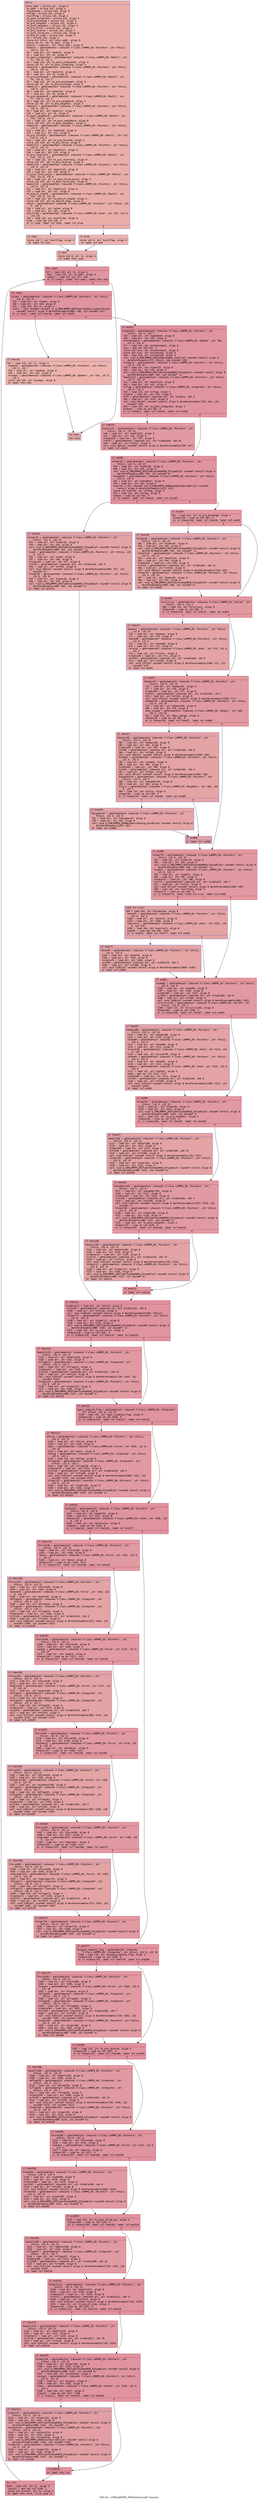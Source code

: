 digraph "CFG for '_ZN9LAMMPS_NS6Verlet3runEi' function" {
	label="CFG for '_ZN9LAMMPS_NS6Verlet3runEi' function";

	Node0x55f561294d00 [shape=record,color="#3d50c3ff", style=filled, fillcolor="#d0473d70" fontname="Courier",label="{entry:\l|  %this.addr = alloca ptr, align 8\l  %n.addr = alloca i32, align 4\l  %ntimestep = alloca i64, align 8\l  %nflag = alloca i32, align 4\l  %sortflag = alloca i32, align 4\l  %n_post_integrate = alloca i32, align 4\l  %n_pre_exchange = alloca i32, align 4\l  %n_pre_neighbor = alloca i32, align 4\l  %n_post_neighbor = alloca i32, align 4\l  %n_pre_force = alloca i32, align 4\l  %n_pre_reverse = alloca i32, align 4\l  %n_post_force_any = alloca i32, align 4\l  %n_end_of_step = alloca i32, align 4\l  %i = alloca i32, align 4\l  store ptr %this, ptr %this.addr, align 8\l  store i32 %n, ptr %n.addr, align 4\l  %this1 = load ptr, ptr %this.addr, align 8\l  %modify = getelementptr inbounds %\"class.LAMMPS_NS::Pointers\", ptr %this1,\l... i32 0, i32 12\l  %0 = load ptr, ptr %modify, align 8\l  %1 = load ptr, ptr %0, align 8\l  %n_post_integrate2 = getelementptr inbounds %\"class.LAMMPS_NS::Modify\", ptr\l... %1, i32 0, i32 2\l  %2 = load i32, ptr %n_post_integrate2, align 4\l  store i32 %2, ptr %n_post_integrate, align 4\l  %modify3 = getelementptr inbounds %\"class.LAMMPS_NS::Pointers\", ptr %this1,\l... i32 0, i32 12\l  %3 = load ptr, ptr %modify3, align 8\l  %4 = load ptr, ptr %3, align 8\l  %n_pre_exchange4 = getelementptr inbounds %\"class.LAMMPS_NS::Modify\", ptr\l... %4, i32 0, i32 3\l  %5 = load i32, ptr %n_pre_exchange4, align 8\l  store i32 %5, ptr %n_pre_exchange, align 4\l  %modify5 = getelementptr inbounds %\"class.LAMMPS_NS::Pointers\", ptr %this1,\l... i32 0, i32 12\l  %6 = load ptr, ptr %modify5, align 8\l  %7 = load ptr, ptr %6, align 8\l  %n_pre_neighbor6 = getelementptr inbounds %\"class.LAMMPS_NS::Modify\", ptr\l... %7, i32 0, i32 4\l  %8 = load i32, ptr %n_pre_neighbor6, align 4\l  store i32 %8, ptr %n_pre_neighbor, align 4\l  %modify7 = getelementptr inbounds %\"class.LAMMPS_NS::Pointers\", ptr %this1,\l... i32 0, i32 12\l  %9 = load ptr, ptr %modify7, align 8\l  %10 = load ptr, ptr %9, align 8\l  %n_post_neighbor8 = getelementptr inbounds %\"class.LAMMPS_NS::Modify\", ptr\l... %10, i32 0, i32 5\l  %11 = load i32, ptr %n_post_neighbor8, align 8\l  store i32 %11, ptr %n_post_neighbor, align 4\l  %modify9 = getelementptr inbounds %\"class.LAMMPS_NS::Pointers\", ptr %this1,\l... i32 0, i32 12\l  %12 = load ptr, ptr %modify9, align 8\l  %13 = load ptr, ptr %12, align 8\l  %n_pre_force10 = getelementptr inbounds %\"class.LAMMPS_NS::Modify\", ptr %13,\l... i32 0, i32 6\l  %14 = load i32, ptr %n_pre_force10, align 4\l  store i32 %14, ptr %n_pre_force, align 4\l  %modify11 = getelementptr inbounds %\"class.LAMMPS_NS::Pointers\", ptr %this1,\l... i32 0, i32 12\l  %15 = load ptr, ptr %modify11, align 8\l  %16 = load ptr, ptr %15, align 8\l  %n_pre_reverse12 = getelementptr inbounds %\"class.LAMMPS_NS::Modify\", ptr\l... %16, i32 0, i32 7\l  %17 = load i32, ptr %n_pre_reverse12, align 8\l  store i32 %17, ptr %n_pre_reverse, align 4\l  %modify13 = getelementptr inbounds %\"class.LAMMPS_NS::Pointers\", ptr %this1,\l... i32 0, i32 12\l  %18 = load ptr, ptr %modify13, align 8\l  %19 = load ptr, ptr %18, align 8\l  %n_post_force_any14 = getelementptr inbounds %\"class.LAMMPS_NS::Modify\", ptr\l... %19, i32 0, i32 8\l  %20 = load i32, ptr %n_post_force_any14, align 4\l  store i32 %20, ptr %n_post_force_any, align 4\l  %modify15 = getelementptr inbounds %\"class.LAMMPS_NS::Pointers\", ptr %this1,\l... i32 0, i32 12\l  %21 = load ptr, ptr %modify15, align 8\l  %22 = load ptr, ptr %21, align 8\l  %n_end_of_step16 = getelementptr inbounds %\"class.LAMMPS_NS::Modify\", ptr\l... %22, i32 0, i32 10\l  %23 = load i32, ptr %n_end_of_step16, align 4\l  store i32 %23, ptr %n_end_of_step, align 4\l  %atom = getelementptr inbounds %\"class.LAMMPS_NS::Pointers\", ptr %this1, i32\l... 0, i32 6\l  %24 = load ptr, ptr %atom, align 8\l  %25 = load ptr, ptr %24, align 8\l  %sortfreq = getelementptr inbounds %\"class.LAMMPS_NS::Atom\", ptr %25, i32 0,\l... i32 221\l  %26 = load i32, ptr %sortfreq, align 8\l  %cmp = icmp sgt i32 %26, 0\l  br i1 %cmp, label %if.then, label %if.else\l|{<s0>T|<s1>F}}"];
	Node0x55f561294d00:s0 -> Node0x55f56129e180[tooltip="entry -> if.then\nProbability 62.50%" ];
	Node0x55f561294d00:s1 -> Node0x55f56129e1f0[tooltip="entry -> if.else\nProbability 37.50%" ];
	Node0x55f56129e180 [shape=record,color="#3d50c3ff", style=filled, fillcolor="#d6524470" fontname="Courier",label="{if.then:\l|  store i32 1, ptr %sortflag, align 4\l  br label %if.end\l}"];
	Node0x55f56129e180 -> Node0x55f56129e3b0[tooltip="if.then -> if.end\nProbability 100.00%" ];
	Node0x55f56129e1f0 [shape=record,color="#3d50c3ff", style=filled, fillcolor="#d8564670" fontname="Courier",label="{if.else:\l|  store i32 0, ptr %sortflag, align 4\l  br label %if.end\l}"];
	Node0x55f56129e1f0 -> Node0x55f56129e3b0[tooltip="if.else -> if.end\nProbability 100.00%" ];
	Node0x55f56129e3b0 [shape=record,color="#3d50c3ff", style=filled, fillcolor="#d0473d70" fontname="Courier",label="{if.end:\l|  store i32 0, ptr %i, align 4\l  br label %for.cond\l}"];
	Node0x55f56129e3b0 -> Node0x55f56129e640[tooltip="if.end -> for.cond\nProbability 100.00%" ];
	Node0x55f56129e640 [shape=record,color="#b70d28ff", style=filled, fillcolor="#b70d2870" fontname="Courier",label="{for.cond:\l|  %27 = load i32, ptr %i, align 4\l  %28 = load i32, ptr %n.addr, align 4\l  %cmp17 = icmp slt i32 %27, %28\l  br i1 %cmp17, label %for.body, label %for.end\l|{<s0>T|<s1>F}}"];
	Node0x55f56129e640:s0 -> Node0x55f56129e8b0[tooltip="for.cond -> for.body\nProbability 96.88%" ];
	Node0x55f56129e640:s1 -> Node0x55f56129e930[tooltip="for.cond -> for.end\nProbability 3.12%" ];
	Node0x55f56129e8b0 [shape=record,color="#b70d28ff", style=filled, fillcolor="#b70d2870" fontname="Courier",label="{for.body:\l|  %timer = getelementptr inbounds %\"class.LAMMPS_NS::Pointers\", ptr %this1,\l... i32 0, i32 15\l  %29 = load ptr, ptr %timer, align 8\l  %30 = load ptr, ptr %29, align 8\l  %31 = load i32, ptr %i, align 4\l  %call = call noundef zeroext i1 @_ZN9LAMMPS_NS5Timer13check_timeoutEi(ptr\l... noundef nonnull align 8 dereferenceable(488) %30, i32 noundef %31)\l  br i1 %call, label %if.then18, label %if.end19\l|{<s0>T|<s1>F}}"];
	Node0x55f56129e8b0:s0 -> Node0x55f56129eee0[tooltip="for.body -> if.then18\nProbability 3.12%" ];
	Node0x55f56129e8b0:s1 -> Node0x55f56129ef30[tooltip="for.body -> if.end19\nProbability 96.88%" ];
	Node0x55f56129eee0 [shape=record,color="#3d50c3ff", style=filled, fillcolor="#d6524470" fontname="Courier",label="{if.then18:\l|  %32 = load i32, ptr %i, align 4\l  %update = getelementptr inbounds %\"class.LAMMPS_NS::Pointers\", ptr %this1,\l... i32 0, i32 7\l  %33 = load ptr, ptr %update, align 8\l  %34 = load ptr, ptr %33, align 8\l  %nsteps = getelementptr inbounds %\"class.LAMMPS_NS::Update\", ptr %34, i32 0,\l... i32 5\l  store i32 %32, ptr %nsteps, align 8\l  br label %for.end\l}"];
	Node0x55f56129eee0 -> Node0x55f56129e930[tooltip="if.then18 -> for.end\nProbability 100.00%" ];
	Node0x55f56129ef30 [shape=record,color="#b70d28ff", style=filled, fillcolor="#b70d2870" fontname="Courier",label="{if.end19:\l|  %update20 = getelementptr inbounds %\"class.LAMMPS_NS::Pointers\", ptr\l... %this1, i32 0, i32 7\l  %35 = load ptr, ptr %update20, align 8\l  %36 = load ptr, ptr %35, align 8\l  %ntimestep21 = getelementptr inbounds %\"class.LAMMPS_NS::Update\", ptr %36,\l... i32 0, i32 4\l  %37 = load i64, ptr %ntimestep21, align 8\l  %inc = add nsw i64 %37, 1\l  store i64 %inc, ptr %ntimestep21, align 8\l  store i64 %inc, ptr %ntimestep, align 8\l  %38 = load i64, ptr %ntimestep, align 8\l  call void @_ZN9LAMMPS_NS9Integrate6ev_setEl(ptr noundef nonnull align 8\l... dereferenceable(272) %this1, i64 noundef %38)\l  %timer22 = getelementptr inbounds %\"class.LAMMPS_NS::Pointers\", ptr %this1,\l... i32 0, i32 15\l  %39 = load ptr, ptr %timer22, align 8\l  %40 = load ptr, ptr %39, align 8\l  call void @_ZN9LAMMPS_NS5Timer5stampENS0_5ttypeE(ptr noundef nonnull align 8\l... dereferenceable(488) %40, i32 noundef -1)\l  %modify23 = getelementptr inbounds %\"class.LAMMPS_NS::Pointers\", ptr %this1,\l... i32 0, i32 12\l  %41 = load ptr, ptr %modify23, align 8\l  %42 = load ptr, ptr %41, align 8\l  %vflag = getelementptr inbounds %\"class.LAMMPS_NS::Integrate\", ptr %this1,\l... i32 0, i32 2\l  %43 = load i32, ptr %vflag, align 4\l  %vtable = load ptr, ptr %42, align 8\l  %vfn = getelementptr inbounds ptr, ptr %vtable, i64 9\l  %44 = load ptr, ptr %vfn, align 8\l  call void %44(ptr noundef nonnull align 8 dereferenceable(720) %42, i32\l... noundef %43)\l  %45 = load i32, ptr %n_post_integrate, align 4\l  %tobool = icmp ne i32 %45, 0\l  br i1 %tobool, label %if.then24, label %if.end28\l|{<s0>T|<s1>F}}"];
	Node0x55f56129ef30:s0 -> Node0x55f5612a0a60[tooltip="if.end19 -> if.then24\nProbability 62.50%" ];
	Node0x55f56129ef30:s1 -> Node0x55f5612a0ab0[tooltip="if.end19 -> if.end28\nProbability 37.50%" ];
	Node0x55f5612a0a60 [shape=record,color="#b70d28ff", style=filled, fillcolor="#bb1b2c70" fontname="Courier",label="{if.then24:\l|  %modify25 = getelementptr inbounds %\"class.LAMMPS_NS::Pointers\", ptr\l... %this1, i32 0, i32 12\l  %46 = load ptr, ptr %modify25, align 8\l  %47 = load ptr, ptr %46, align 8\l  %vtable26 = load ptr, ptr %47, align 8\l  %vfn27 = getelementptr inbounds ptr, ptr %vtable26, i64 10\l  %48 = load ptr, ptr %vfn27, align 8\l  call void %48(ptr noundef nonnull align 8 dereferenceable(720) %47)\l  br label %if.end28\l}"];
	Node0x55f5612a0a60 -> Node0x55f5612a0ab0[tooltip="if.then24 -> if.end28\nProbability 100.00%" ];
	Node0x55f5612a0ab0 [shape=record,color="#b70d28ff", style=filled, fillcolor="#b70d2870" fontname="Courier",label="{if.end28:\l|  %timer29 = getelementptr inbounds %\"class.LAMMPS_NS::Pointers\", ptr\l... %this1, i32 0, i32 15\l  %49 = load ptr, ptr %timer29, align 8\l  %50 = load ptr, ptr %49, align 8\l  call void @_ZN9LAMMPS_NS5Timer5stampENS0_5ttypeE(ptr noundef nonnull align 8\l... dereferenceable(488) %50, i32 noundef 6)\l  %neighbor = getelementptr inbounds %\"class.LAMMPS_NS::Pointers\", ptr %this1,\l... i32 0, i32 8\l  %51 = load ptr, ptr %neighbor, align 8\l  %52 = load ptr, ptr %51, align 8\l  %call30 = call noundef i32 @_ZN9LAMMPS_NS8Neighbor6decideEv(ptr noundef\l... nonnull align 8 dereferenceable(1252) %52)\l  store i32 %call30, ptr %nflag, align 4\l  %53 = load i32, ptr %nflag, align 4\l  %cmp31 = icmp eq i32 %53, 0\l  br i1 %cmp31, label %if.then32, label %if.else37\l|{<s0>T|<s1>F}}"];
	Node0x55f5612a0ab0:s0 -> Node0x55f5612a21b0[tooltip="if.end28 -> if.then32\nProbability 37.50%" ];
	Node0x55f5612a0ab0:s1 -> Node0x55f5612a2200[tooltip="if.end28 -> if.else37\nProbability 62.50%" ];
	Node0x55f5612a21b0 [shape=record,color="#3d50c3ff", style=filled, fillcolor="#c32e3170" fontname="Courier",label="{if.then32:\l|  %timer33 = getelementptr inbounds %\"class.LAMMPS_NS::Pointers\", ptr\l... %this1, i32 0, i32 15\l  %54 = load ptr, ptr %timer33, align 8\l  %55 = load ptr, ptr %54, align 8\l  call void @_ZN9LAMMPS_NS5Timer5stampENS0_5ttypeE(ptr noundef nonnull align 8\l... dereferenceable(488) %55, i32 noundef -1)\l  %comm = getelementptr inbounds %\"class.LAMMPS_NS::Pointers\", ptr %this1, i32\l... 0, i32 9\l  %56 = load ptr, ptr %comm, align 8\l  %57 = load ptr, ptr %56, align 8\l  %vtable34 = load ptr, ptr %57, align 8\l  %vfn35 = getelementptr inbounds ptr, ptr %vtable34, i64 5\l  %58 = load ptr, ptr %vfn35, align 8\l  call void %58(ptr noundef nonnull align 8 dereferenceable(600) %57, i32\l... noundef 0)\l  %timer36 = getelementptr inbounds %\"class.LAMMPS_NS::Pointers\", ptr %this1,\l... i32 0, i32 15\l  %59 = load ptr, ptr %timer36, align 8\l  %60 = load ptr, ptr %59, align 8\l  call void @_ZN9LAMMPS_NS5Timer5stampENS0_5ttypeE(ptr noundef nonnull align 8\l... dereferenceable(488) %60, i32 noundef 5)\l  br label %if.end114\l}"];
	Node0x55f5612a21b0 -> Node0x55f5612a2e90[tooltip="if.then32 -> if.end114\nProbability 100.00%" ];
	Node0x55f5612a2200 [shape=record,color="#b70d28ff", style=filled, fillcolor="#bb1b2c70" fontname="Courier",label="{if.else37:\l|  %61 = load i32, ptr %n_pre_exchange, align 4\l  %tobool38 = icmp ne i32 %61, 0\l  br i1 %tobool38, label %if.then39, label %if.end45\l|{<s0>T|<s1>F}}"];
	Node0x55f5612a2200:s0 -> Node0x55f5612a3060[tooltip="if.else37 -> if.then39\nProbability 62.50%" ];
	Node0x55f5612a2200:s1 -> Node0x55f5612a30e0[tooltip="if.else37 -> if.end45\nProbability 37.50%" ];
	Node0x55f5612a3060 [shape=record,color="#3d50c3ff", style=filled, fillcolor="#c32e3170" fontname="Courier",label="{if.then39:\l|  %timer40 = getelementptr inbounds %\"class.LAMMPS_NS::Pointers\", ptr\l... %this1, i32 0, i32 15\l  %62 = load ptr, ptr %timer40, align 8\l  %63 = load ptr, ptr %62, align 8\l  call void @_ZN9LAMMPS_NS5Timer5stampENS0_5ttypeE(ptr noundef nonnull align 8\l... dereferenceable(488) %63, i32 noundef -1)\l  %modify41 = getelementptr inbounds %\"class.LAMMPS_NS::Pointers\", ptr %this1,\l... i32 0, i32 12\l  %64 = load ptr, ptr %modify41, align 8\l  %65 = load ptr, ptr %64, align 8\l  %vtable42 = load ptr, ptr %65, align 8\l  %vfn43 = getelementptr inbounds ptr, ptr %vtable42, i64 11\l  %66 = load ptr, ptr %vfn43, align 8\l  call void %66(ptr noundef nonnull align 8 dereferenceable(720) %65)\l  %timer44 = getelementptr inbounds %\"class.LAMMPS_NS::Pointers\", ptr %this1,\l... i32 0, i32 15\l  %67 = load ptr, ptr %timer44, align 8\l  %68 = load ptr, ptr %67, align 8\l  call void @_ZN9LAMMPS_NS5Timer5stampENS0_5ttypeE(ptr noundef nonnull align 8\l... dereferenceable(488) %68, i32 noundef 6)\l  br label %if.end45\l}"];
	Node0x55f5612a3060 -> Node0x55f5612a30e0[tooltip="if.then39 -> if.end45\nProbability 100.00%" ];
	Node0x55f5612a30e0 [shape=record,color="#b70d28ff", style=filled, fillcolor="#bb1b2c70" fontname="Courier",label="{if.end45:\l|  %triclinic = getelementptr inbounds %\"class.LAMMPS_NS::Verlet\", ptr\l... %this1, i32 0, i32 1\l  %69 = load i32, ptr %triclinic, align 8\l  %tobool46 = icmp ne i32 %69, 0\l  br i1 %tobool46, label %if.then47, label %if.end51\l|{<s0>T|<s1>F}}"];
	Node0x55f5612a30e0:s0 -> Node0x55f5612a3ff0[tooltip="if.end45 -> if.then47\nProbability 62.50%" ];
	Node0x55f5612a30e0:s1 -> Node0x55f5612a4070[tooltip="if.end45 -> if.end51\nProbability 37.50%" ];
	Node0x55f5612a3ff0 [shape=record,color="#3d50c3ff", style=filled, fillcolor="#c32e3170" fontname="Courier",label="{if.then47:\l|  %domain = getelementptr inbounds %\"class.LAMMPS_NS::Pointers\", ptr %this1,\l... i32 0, i32 10\l  %70 = load ptr, ptr %domain, align 8\l  %71 = load ptr, ptr %70, align 8\l  %atom48 = getelementptr inbounds %\"class.LAMMPS_NS::Pointers\", ptr %this1,\l... i32 0, i32 6\l  %72 = load ptr, ptr %atom48, align 8\l  %73 = load ptr, ptr %72, align 8\l  %nlocal = getelementptr inbounds %\"class.LAMMPS_NS::Atom\", ptr %73, i32 0,\l... i32 4\l  %74 = load i32, ptr %nlocal, align 8\l  %vtable49 = load ptr, ptr %71, align 8\l  %vfn50 = getelementptr inbounds ptr, ptr %vtable49, i64 9\l  %75 = load ptr, ptr %vfn50, align 8\l  call void %75(ptr noundef nonnull align 8 dereferenceable(1200) %71, i32\l... noundef %74)\l  br label %if.end51\l}"];
	Node0x55f5612a3ff0 -> Node0x55f5612a4070[tooltip="if.then47 -> if.end51\nProbability 100.00%" ];
	Node0x55f5612a4070 [shape=record,color="#b70d28ff", style=filled, fillcolor="#bb1b2c70" fontname="Courier",label="{if.end51:\l|  %domain52 = getelementptr inbounds %\"class.LAMMPS_NS::Pointers\", ptr\l... %this1, i32 0, i32 10\l  %76 = load ptr, ptr %domain52, align 8\l  %77 = load ptr, ptr %76, align 8\l  %vtable53 = load ptr, ptr %77, align 8\l  %vfn54 = getelementptr inbounds ptr, ptr %vtable53, i64 7\l  %78 = load ptr, ptr %vfn54, align 8\l  call void %78(ptr noundef nonnull align 8 dereferenceable(1200) %77)\l  %domain55 = getelementptr inbounds %\"class.LAMMPS_NS::Pointers\", ptr %this1,\l... i32 0, i32 10\l  %79 = load ptr, ptr %domain55, align 8\l  %80 = load ptr, ptr %79, align 8\l  %box_change = getelementptr inbounds %\"class.LAMMPS_NS::Domain\", ptr %80,\l... i32 0, i32 44\l  %81 = load i32, ptr %box_change, align 8\l  %tobool56 = icmp ne i32 %81, 0\l  br i1 %tobool56, label %if.then57, label %if.end69\l|{<s0>T|<s1>F}}"];
	Node0x55f5612a4070:s0 -> Node0x55f56129f500[tooltip="if.end51 -> if.then57\nProbability 62.50%" ];
	Node0x55f5612a4070:s1 -> Node0x55f56129f580[tooltip="if.end51 -> if.end69\nProbability 37.50%" ];
	Node0x55f56129f500 [shape=record,color="#3d50c3ff", style=filled, fillcolor="#c32e3170" fontname="Courier",label="{if.then57:\l|  %domain58 = getelementptr inbounds %\"class.LAMMPS_NS::Pointers\", ptr\l... %this1, i32 0, i32 10\l  %82 = load ptr, ptr %domain58, align 8\l  %83 = load ptr, ptr %82, align 8\l  %vtable59 = load ptr, ptr %83, align 8\l  %vfn60 = getelementptr inbounds ptr, ptr %vtable59, i64 6\l  %84 = load ptr, ptr %vfn60, align 8\l  call void %84(ptr noundef nonnull align 8 dereferenceable(1200) %83)\l  %comm61 = getelementptr inbounds %\"class.LAMMPS_NS::Pointers\", ptr %this1,\l... i32 0, i32 9\l  %85 = load ptr, ptr %comm61, align 8\l  %86 = load ptr, ptr %85, align 8\l  %vtable62 = load ptr, ptr %86, align 8\l  %vfn63 = getelementptr inbounds ptr, ptr %vtable62, i64 4\l  %87 = load ptr, ptr %vfn63, align 8\l  call void %87(ptr noundef nonnull align 8 dereferenceable(600) %86)\l  %neighbor64 = getelementptr inbounds %\"class.LAMMPS_NS::Pointers\", ptr\l... %this1, i32 0, i32 8\l  %88 = load ptr, ptr %neighbor64, align 8\l  %89 = load ptr, ptr %88, align 8\l  %style = getelementptr inbounds %\"class.LAMMPS_NS::Neighbor\", ptr %89, i32\l... 0, i32 1\l  %90 = load i32, ptr %style, align 8\l  %tobool65 = icmp ne i32 %90, 0\l  br i1 %tobool65, label %if.then66, label %if.end68\l|{<s0>T|<s1>F}}"];
	Node0x55f56129f500:s0 -> Node0x55f561280520[tooltip="if.then57 -> if.then66\nProbability 62.50%" ];
	Node0x55f56129f500:s1 -> Node0x55f5612805a0[tooltip="if.then57 -> if.end68\nProbability 37.50%" ];
	Node0x55f561280520 [shape=record,color="#3d50c3ff", style=filled, fillcolor="#c5333470" fontname="Courier",label="{if.then66:\l|  %neighbor67 = getelementptr inbounds %\"class.LAMMPS_NS::Pointers\", ptr\l... %this1, i32 0, i32 8\l  %91 = load ptr, ptr %neighbor67, align 8\l  %92 = load ptr, ptr %91, align 8\l  call void @_ZN9LAMMPS_NS8Neighbor10setup_binsEv(ptr noundef nonnull align 8\l... dereferenceable(1252) %92)\l  br label %if.end68\l}"];
	Node0x55f561280520 -> Node0x55f5612805a0[tooltip="if.then66 -> if.end68\nProbability 100.00%" ];
	Node0x55f5612805a0 [shape=record,color="#3d50c3ff", style=filled, fillcolor="#c32e3170" fontname="Courier",label="{if.end68:\l|  br label %if.end69\l}"];
	Node0x55f5612805a0 -> Node0x55f56129f580[tooltip="if.end68 -> if.end69\nProbability 100.00%" ];
	Node0x55f56129f580 [shape=record,color="#b70d28ff", style=filled, fillcolor="#bb1b2c70" fontname="Courier",label="{if.end69:\l|  %timer70 = getelementptr inbounds %\"class.LAMMPS_NS::Pointers\", ptr\l... %this1, i32 0, i32 15\l  %93 = load ptr, ptr %timer70, align 8\l  %94 = load ptr, ptr %93, align 8\l  call void @_ZN9LAMMPS_NS5Timer5stampENS0_5ttypeE(ptr noundef nonnull align 8\l... dereferenceable(488) %94, i32 noundef -1)\l  %comm71 = getelementptr inbounds %\"class.LAMMPS_NS::Pointers\", ptr %this1,\l... i32 0, i32 9\l  %95 = load ptr, ptr %comm71, align 8\l  %96 = load ptr, ptr %95, align 8\l  %vtable72 = load ptr, ptr %96, align 8\l  %vfn73 = getelementptr inbounds ptr, ptr %vtable72, i64 7\l  %97 = load ptr, ptr %vfn73, align 8\l  call void %97(ptr noundef nonnull align 8 dereferenceable(600) %96)\l  %98 = load i32, ptr %sortflag, align 4\l  %tobool74 = icmp ne i32 %98, 0\l  br i1 %tobool74, label %land.lhs.true, label %if.end81\l|{<s0>T|<s1>F}}"];
	Node0x55f56129f580:s0 -> Node0x55f561282410[tooltip="if.end69 -> land.lhs.true\nProbability 62.50%" ];
	Node0x55f56129f580:s1 -> Node0x55f5612a0da0[tooltip="if.end69 -> if.end81\nProbability 37.50%" ];
	Node0x55f561282410 [shape=record,color="#3d50c3ff", style=filled, fillcolor="#c32e3170" fontname="Courier",label="{land.lhs.true:\l|  %99 = load i64, ptr %ntimestep, align 8\l  %atom75 = getelementptr inbounds %\"class.LAMMPS_NS::Pointers\", ptr %this1,\l... i32 0, i32 6\l  %100 = load ptr, ptr %atom75, align 8\l  %101 = load ptr, ptr %100, align 8\l  %nextsort = getelementptr inbounds %\"class.LAMMPS_NS::Atom\", ptr %101, i32\l... 0, i32 222\l  %102 = load i64, ptr %nextsort, align 8\l  %cmp76 = icmp sge i64 %99, %102\l  br i1 %cmp76, label %if.then77, label %if.end81\l|{<s0>T|<s1>F}}"];
	Node0x55f561282410:s0 -> Node0x55f5612a1330[tooltip="land.lhs.true -> if.then77\nProbability 50.00%" ];
	Node0x55f561282410:s1 -> Node0x55f5612a0da0[tooltip="land.lhs.true -> if.end81\nProbability 50.00%" ];
	Node0x55f5612a1330 [shape=record,color="#3d50c3ff", style=filled, fillcolor="#c5333470" fontname="Courier",label="{if.then77:\l|  %atom78 = getelementptr inbounds %\"class.LAMMPS_NS::Pointers\", ptr %this1,\l... i32 0, i32 6\l  %103 = load ptr, ptr %atom78, align 8\l  %104 = load ptr, ptr %103, align 8\l  %vtable79 = load ptr, ptr %104, align 8\l  %vfn80 = getelementptr inbounds ptr, ptr %vtable79, i64 5\l  %105 = load ptr, ptr %vfn80, align 8\l  call void %105(ptr noundef nonnull align 8 dereferenceable(1856) %104)\l  br label %if.end81\l}"];
	Node0x55f5612a1330 -> Node0x55f5612a0da0[tooltip="if.then77 -> if.end81\nProbability 100.00%" ];
	Node0x55f5612a0da0 [shape=record,color="#b70d28ff", style=filled, fillcolor="#bb1b2c70" fontname="Courier",label="{if.end81:\l|  %comm82 = getelementptr inbounds %\"class.LAMMPS_NS::Pointers\", ptr %this1,\l... i32 0, i32 9\l  %106 = load ptr, ptr %comm82, align 8\l  %107 = load ptr, ptr %106, align 8\l  %vtable83 = load ptr, ptr %107, align 8\l  %vfn84 = getelementptr inbounds ptr, ptr %vtable83, i64 8\l  %108 = load ptr, ptr %vfn84, align 8\l  call void %108(ptr noundef nonnull align 8 dereferenceable(600) %107)\l  %triclinic85 = getelementptr inbounds %\"class.LAMMPS_NS::Verlet\", ptr\l... %this1, i32 0, i32 1\l  %109 = load i32, ptr %triclinic85, align 8\l  %tobool86 = icmp ne i32 %109, 0\l  br i1 %tobool86, label %if.then87, label %if.end94\l|{<s0>T|<s1>F}}"];
	Node0x55f5612a0da0:s0 -> Node0x55f5612ad2f0[tooltip="if.end81 -> if.then87\nProbability 62.50%" ];
	Node0x55f5612a0da0:s1 -> Node0x55f5612ad370[tooltip="if.end81 -> if.end94\nProbability 37.50%" ];
	Node0x55f5612ad2f0 [shape=record,color="#3d50c3ff", style=filled, fillcolor="#c32e3170" fontname="Courier",label="{if.then87:\l|  %domain88 = getelementptr inbounds %\"class.LAMMPS_NS::Pointers\", ptr\l... %this1, i32 0, i32 10\l  %110 = load ptr, ptr %domain88, align 8\l  %111 = load ptr, ptr %110, align 8\l  %atom89 = getelementptr inbounds %\"class.LAMMPS_NS::Pointers\", ptr %this1,\l... i32 0, i32 6\l  %112 = load ptr, ptr %atom89, align 8\l  %113 = load ptr, ptr %112, align 8\l  %nlocal90 = getelementptr inbounds %\"class.LAMMPS_NS::Atom\", ptr %113, i32\l... 0, i32 4\l  %114 = load i32, ptr %nlocal90, align 8\l  %atom91 = getelementptr inbounds %\"class.LAMMPS_NS::Pointers\", ptr %this1,\l... i32 0, i32 6\l  %115 = load ptr, ptr %atom91, align 8\l  %116 = load ptr, ptr %115, align 8\l  %nghost = getelementptr inbounds %\"class.LAMMPS_NS::Atom\", ptr %116, i32 0,\l... i32 5\l  %117 = load i32, ptr %nghost, align 4\l  %add = add nsw i32 %114, %117\l  %vtable92 = load ptr, ptr %111, align 8\l  %vfn93 = getelementptr inbounds ptr, ptr %vtable92, i64 8\l  %118 = load ptr, ptr %vfn93, align 8\l  call void %118(ptr noundef nonnull align 8 dereferenceable(1200) %111, i32\l... noundef %add)\l  br label %if.end94\l}"];
	Node0x55f5612ad2f0 -> Node0x55f5612ad370[tooltip="if.then87 -> if.end94\nProbability 100.00%" ];
	Node0x55f5612ad370 [shape=record,color="#b70d28ff", style=filled, fillcolor="#bb1b2c70" fontname="Courier",label="{if.end94:\l|  %timer95 = getelementptr inbounds %\"class.LAMMPS_NS::Pointers\", ptr\l... %this1, i32 0, i32 15\l  %119 = load ptr, ptr %timer95, align 8\l  %120 = load ptr, ptr %119, align 8\l  call void @_ZN9LAMMPS_NS5Timer5stampENS0_5ttypeE(ptr noundef nonnull align 8\l... dereferenceable(488) %120, i32 noundef 5)\l  %121 = load i32, ptr %n_pre_neighbor, align 4\l  %tobool96 = icmp ne i32 %121, 0\l  br i1 %tobool96, label %if.then97, label %if.end102\l|{<s0>T|<s1>F}}"];
	Node0x55f5612ad370:s0 -> Node0x55f5612ae5c0[tooltip="if.end94 -> if.then97\nProbability 62.50%" ];
	Node0x55f5612ad370:s1 -> Node0x55f5612ae610[tooltip="if.end94 -> if.end102\nProbability 37.50%" ];
	Node0x55f5612ae5c0 [shape=record,color="#3d50c3ff", style=filled, fillcolor="#c32e3170" fontname="Courier",label="{if.then97:\l|  %modify98 = getelementptr inbounds %\"class.LAMMPS_NS::Pointers\", ptr\l... %this1, i32 0, i32 12\l  %122 = load ptr, ptr %modify98, align 8\l  %123 = load ptr, ptr %122, align 8\l  %vtable99 = load ptr, ptr %123, align 8\l  %vfn100 = getelementptr inbounds ptr, ptr %vtable99, i64 12\l  %124 = load ptr, ptr %vfn100, align 8\l  call void %124(ptr noundef nonnull align 8 dereferenceable(720) %123)\l  %timer101 = getelementptr inbounds %\"class.LAMMPS_NS::Pointers\", ptr %this1,\l... i32 0, i32 15\l  %125 = load ptr, ptr %timer101, align 8\l  %126 = load ptr, ptr %125, align 8\l  call void @_ZN9LAMMPS_NS5Timer5stampENS0_5ttypeE(ptr noundef nonnull align 8\l... dereferenceable(488) %126, i32 noundef 6)\l  br label %if.end102\l}"];
	Node0x55f5612ae5c0 -> Node0x55f5612ae610[tooltip="if.then97 -> if.end102\nProbability 100.00%" ];
	Node0x55f5612ae610 [shape=record,color="#b70d28ff", style=filled, fillcolor="#bb1b2c70" fontname="Courier",label="{if.end102:\l|  %neighbor103 = getelementptr inbounds %\"class.LAMMPS_NS::Pointers\", ptr\l... %this1, i32 0, i32 8\l  %127 = load ptr, ptr %neighbor103, align 8\l  %128 = load ptr, ptr %127, align 8\l  %vtable104 = load ptr, ptr %128, align 8\l  %vfn105 = getelementptr inbounds ptr, ptr %vtable104, i64 4\l  %129 = load ptr, ptr %vfn105, align 8\l  call void %129(ptr noundef nonnull align 8 dereferenceable(1252) %128, i32\l... noundef 1)\l  %timer106 = getelementptr inbounds %\"class.LAMMPS_NS::Pointers\", ptr %this1,\l... i32 0, i32 15\l  %130 = load ptr, ptr %timer106, align 8\l  %131 = load ptr, ptr %130, align 8\l  call void @_ZN9LAMMPS_NS5Timer5stampENS0_5ttypeE(ptr noundef nonnull align 8\l... dereferenceable(488) %131, i32 noundef 4)\l  %132 = load i32, ptr %n_post_neighbor, align 4\l  %tobool107 = icmp ne i32 %132, 0\l  br i1 %tobool107, label %if.then108, label %if.end113\l|{<s0>T|<s1>F}}"];
	Node0x55f5612ae610:s0 -> Node0x55f5612af910[tooltip="if.end102 -> if.then108\nProbability 62.50%" ];
	Node0x55f5612ae610:s1 -> Node0x55f5612af960[tooltip="if.end102 -> if.end113\nProbability 37.50%" ];
	Node0x55f5612af910 [shape=record,color="#3d50c3ff", style=filled, fillcolor="#c32e3170" fontname="Courier",label="{if.then108:\l|  %modify109 = getelementptr inbounds %\"class.LAMMPS_NS::Pointers\", ptr\l... %this1, i32 0, i32 12\l  %133 = load ptr, ptr %modify109, align 8\l  %134 = load ptr, ptr %133, align 8\l  %vtable110 = load ptr, ptr %134, align 8\l  %vfn111 = getelementptr inbounds ptr, ptr %vtable110, i64 13\l  %135 = load ptr, ptr %vfn111, align 8\l  call void %135(ptr noundef nonnull align 8 dereferenceable(720) %134)\l  %timer112 = getelementptr inbounds %\"class.LAMMPS_NS::Pointers\", ptr %this1,\l... i32 0, i32 15\l  %136 = load ptr, ptr %timer112, align 8\l  %137 = load ptr, ptr %136, align 8\l  call void @_ZN9LAMMPS_NS5Timer5stampENS0_5ttypeE(ptr noundef nonnull align 8\l... dereferenceable(488) %137, i32 noundef 6)\l  br label %if.end113\l}"];
	Node0x55f5612af910 -> Node0x55f5612af960[tooltip="if.then108 -> if.end113\nProbability 100.00%" ];
	Node0x55f5612af960 [shape=record,color="#b70d28ff", style=filled, fillcolor="#bb1b2c70" fontname="Courier",label="{if.end113:\l|  br label %if.end114\l}"];
	Node0x55f5612af960 -> Node0x55f5612a2e90[tooltip="if.end113 -> if.end114\nProbability 100.00%" ];
	Node0x55f5612a2e90 [shape=record,color="#b70d28ff", style=filled, fillcolor="#b70d2870" fontname="Courier",label="{if.end114:\l|  %vtable115 = load ptr, ptr %this1, align 8\l  %vfn116 = getelementptr inbounds ptr, ptr %vtable115, i64 6\l  %138 = load ptr, ptr %vfn116, align 8\l  call void %138(ptr noundef nonnull align 8 dereferenceable(284) %this1)\l  %timer117 = getelementptr inbounds %\"class.LAMMPS_NS::Pointers\", ptr %this1,\l... i32 0, i32 15\l  %139 = load ptr, ptr %timer117, align 8\l  %140 = load ptr, ptr %139, align 8\l  call void @_ZN9LAMMPS_NS5Timer5stampENS0_5ttypeE(ptr noundef nonnull align 8\l... dereferenceable(488) %140, i32 noundef -1)\l  %141 = load i32, ptr %n_pre_force, align 4\l  %tobool118 = icmp ne i32 %141, 0\l  br i1 %tobool118, label %if.then119, label %if.end125\l|{<s0>T|<s1>F}}"];
	Node0x55f5612a2e90:s0 -> Node0x55f5612b10c0[tooltip="if.end114 -> if.then119\nProbability 62.50%" ];
	Node0x55f5612a2e90:s1 -> Node0x55f5612b1110[tooltip="if.end114 -> if.end125\nProbability 37.50%" ];
	Node0x55f5612b10c0 [shape=record,color="#b70d28ff", style=filled, fillcolor="#bb1b2c70" fontname="Courier",label="{if.then119:\l|  %modify120 = getelementptr inbounds %\"class.LAMMPS_NS::Pointers\", ptr\l... %this1, i32 0, i32 12\l  %142 = load ptr, ptr %modify120, align 8\l  %143 = load ptr, ptr %142, align 8\l  %vflag121 = getelementptr inbounds %\"class.LAMMPS_NS::Integrate\", ptr\l... %this1, i32 0, i32 2\l  %144 = load i32, ptr %vflag121, align 4\l  %vtable122 = load ptr, ptr %143, align 8\l  %vfn123 = getelementptr inbounds ptr, ptr %vtable122, i64 14\l  %145 = load ptr, ptr %vfn123, align 8\l  call void %145(ptr noundef nonnull align 8 dereferenceable(720) %143, i32\l... noundef %144)\l  %timer124 = getelementptr inbounds %\"class.LAMMPS_NS::Pointers\", ptr %this1,\l... i32 0, i32 15\l  %146 = load ptr, ptr %timer124, align 8\l  %147 = load ptr, ptr %146, align 8\l  call void @_ZN9LAMMPS_NS5Timer5stampENS0_5ttypeE(ptr noundef nonnull align 8\l... dereferenceable(488) %147, i32 noundef 6)\l  br label %if.end125\l}"];
	Node0x55f5612b10c0 -> Node0x55f5612b1110[tooltip="if.then119 -> if.end125\nProbability 100.00%" ];
	Node0x55f5612b1110 [shape=record,color="#b70d28ff", style=filled, fillcolor="#b70d2870" fontname="Courier",label="{if.end125:\l|  %pair_compute_flag = getelementptr inbounds %\"class.LAMMPS_NS::Integrate\",\l... ptr %this1, i32 0, i32 15\l  %148 = load i32, ptr %pair_compute_flag, align 8\l  %tobool126 = icmp ne i32 %148, 0\l  br i1 %tobool126, label %if.then127, label %if.end132\l|{<s0>T|<s1>F}}"];
	Node0x55f5612b1110:s0 -> Node0x55f5612b1ed0[tooltip="if.end125 -> if.then127\nProbability 62.50%" ];
	Node0x55f5612b1110:s1 -> Node0x55f5612b1f20[tooltip="if.end125 -> if.end132\nProbability 37.50%" ];
	Node0x55f5612b1ed0 [shape=record,color="#b70d28ff", style=filled, fillcolor="#bb1b2c70" fontname="Courier",label="{if.then127:\l|  %force = getelementptr inbounds %\"class.LAMMPS_NS::Pointers\", ptr %this1,\l... i32 0, i32 11\l  %149 = load ptr, ptr %force, align 8\l  %150 = load ptr, ptr %149, align 8\l  %pair = getelementptr inbounds %\"class.LAMMPS_NS::Force\", ptr %150, i32 0,\l... i32 24\l  %151 = load ptr, ptr %pair, align 8\l  %eflag = getelementptr inbounds %\"class.LAMMPS_NS::Integrate\", ptr %this1,\l... i32 0, i32 1\l  %152 = load i32, ptr %eflag, align 8\l  %vflag128 = getelementptr inbounds %\"class.LAMMPS_NS::Integrate\", ptr\l... %this1, i32 0, i32 2\l  %153 = load i32, ptr %vflag128, align 4\l  %vtable129 = load ptr, ptr %151, align 8\l  %vfn130 = getelementptr inbounds ptr, ptr %vtable129, i64 5\l  %154 = load ptr, ptr %vfn130, align 8\l  call void %154(ptr noundef nonnull align 8 dereferenceable(908) %151, i32\l... noundef %152, i32 noundef %153)\l  %timer131 = getelementptr inbounds %\"class.LAMMPS_NS::Pointers\", ptr %this1,\l... i32 0, i32 15\l  %155 = load ptr, ptr %timer131, align 8\l  %156 = load ptr, ptr %155, align 8\l  call void @_ZN9LAMMPS_NS5Timer5stampENS0_5ttypeE(ptr noundef nonnull align 8\l... dereferenceable(488) %156, i32 noundef 1)\l  br label %if.end132\l}"];
	Node0x55f5612b1ed0 -> Node0x55f5612b1f20[tooltip="if.then127 -> if.end132\nProbability 100.00%" ];
	Node0x55f5612b1f20 [shape=record,color="#b70d28ff", style=filled, fillcolor="#b70d2870" fontname="Courier",label="{if.end132:\l|  %atom133 = getelementptr inbounds %\"class.LAMMPS_NS::Pointers\", ptr\l... %this1, i32 0, i32 6\l  %157 = load ptr, ptr %atom133, align 8\l  %158 = load ptr, ptr %157, align 8\l  %molecular = getelementptr inbounds %\"class.LAMMPS_NS::Atom\", ptr %158, i32\l... 0, i32 8\l  %159 = load i32, ptr %molecular, align 8\l  %cmp134 = icmp ne i32 %159, 0\l  br i1 %cmp134, label %if.then135, label %if.end177\l|{<s0>T|<s1>F}}"];
	Node0x55f5612b1f20:s0 -> Node0x55f5612b2fd0[tooltip="if.end132 -> if.then135\nProbability 62.50%" ];
	Node0x55f5612b1f20:s1 -> Node0x55f5612b3020[tooltip="if.end132 -> if.end177\nProbability 37.50%" ];
	Node0x55f5612b2fd0 [shape=record,color="#b70d28ff", style=filled, fillcolor="#bb1b2c70" fontname="Courier",label="{if.then135:\l|  %force136 = getelementptr inbounds %\"class.LAMMPS_NS::Pointers\", ptr\l... %this1, i32 0, i32 11\l  %160 = load ptr, ptr %force136, align 8\l  %161 = load ptr, ptr %160, align 8\l  %bond = getelementptr inbounds %\"class.LAMMPS_NS::Force\", ptr %161, i32 0,\l... i32 27\l  %162 = load ptr, ptr %bond, align 8\l  %tobool137 = icmp ne ptr %162, null\l  br i1 %tobool137, label %if.then138, label %if.end145\l|{<s0>T|<s1>F}}"];
	Node0x55f5612b2fd0:s0 -> Node0x55f5612b3560[tooltip="if.then135 -> if.then138\nProbability 62.50%" ];
	Node0x55f5612b2fd0:s1 -> Node0x55f5612b35e0[tooltip="if.then135 -> if.end145\nProbability 37.50%" ];
	Node0x55f5612b3560 [shape=record,color="#3d50c3ff", style=filled, fillcolor="#c32e3170" fontname="Courier",label="{if.then138:\l|  %force139 = getelementptr inbounds %\"class.LAMMPS_NS::Pointers\", ptr\l... %this1, i32 0, i32 11\l  %163 = load ptr, ptr %force139, align 8\l  %164 = load ptr, ptr %163, align 8\l  %bond140 = getelementptr inbounds %\"class.LAMMPS_NS::Force\", ptr %164, i32\l... 0, i32 27\l  %165 = load ptr, ptr %bond140, align 8\l  %eflag141 = getelementptr inbounds %\"class.LAMMPS_NS::Integrate\", ptr\l... %this1, i32 0, i32 1\l  %166 = load i32, ptr %eflag141, align 8\l  %vflag142 = getelementptr inbounds %\"class.LAMMPS_NS::Integrate\", ptr\l... %this1, i32 0, i32 2\l  %167 = load i32, ptr %vflag142, align 4\l  %vtable143 = load ptr, ptr %165, align 8\l  %vfn144 = getelementptr inbounds ptr, ptr %vtable143, i64 4\l  %168 = load ptr, ptr %vfn144, align 8\l  call void %168(ptr noundef nonnull align 8 dereferenceable(372) %165, i32\l... noundef %166, i32 noundef %167)\l  br label %if.end145\l}"];
	Node0x55f5612b3560 -> Node0x55f5612b35e0[tooltip="if.then138 -> if.end145\nProbability 100.00%" ];
	Node0x55f5612b35e0 [shape=record,color="#b70d28ff", style=filled, fillcolor="#bb1b2c70" fontname="Courier",label="{if.end145:\l|  %force146 = getelementptr inbounds %\"class.LAMMPS_NS::Pointers\", ptr\l... %this1, i32 0, i32 11\l  %169 = load ptr, ptr %force146, align 8\l  %170 = load ptr, ptr %169, align 8\l  %angle = getelementptr inbounds %\"class.LAMMPS_NS::Force\", ptr %170, i32 0,\l... i32 29\l  %171 = load ptr, ptr %angle, align 8\l  %tobool147 = icmp ne ptr %171, null\l  br i1 %tobool147, label %if.then148, label %if.end155\l|{<s0>T|<s1>F}}"];
	Node0x55f5612b35e0:s0 -> Node0x55f5612b5100[tooltip="if.end145 -> if.then148\nProbability 62.50%" ];
	Node0x55f5612b35e0:s1 -> Node0x55f5612b5180[tooltip="if.end145 -> if.end155\nProbability 37.50%" ];
	Node0x55f5612b5100 [shape=record,color="#3d50c3ff", style=filled, fillcolor="#c32e3170" fontname="Courier",label="{if.then148:\l|  %force149 = getelementptr inbounds %\"class.LAMMPS_NS::Pointers\", ptr\l... %this1, i32 0, i32 11\l  %172 = load ptr, ptr %force149, align 8\l  %173 = load ptr, ptr %172, align 8\l  %angle150 = getelementptr inbounds %\"class.LAMMPS_NS::Force\", ptr %173, i32\l... 0, i32 29\l  %174 = load ptr, ptr %angle150, align 8\l  %eflag151 = getelementptr inbounds %\"class.LAMMPS_NS::Integrate\", ptr\l... %this1, i32 0, i32 1\l  %175 = load i32, ptr %eflag151, align 8\l  %vflag152 = getelementptr inbounds %\"class.LAMMPS_NS::Integrate\", ptr\l... %this1, i32 0, i32 2\l  %176 = load i32, ptr %vflag152, align 4\l  %vtable153 = load ptr, ptr %174, align 8\l  %vfn154 = getelementptr inbounds ptr, ptr %vtable153, i64 3\l  %177 = load ptr, ptr %vfn154, align 8\l  call void %177(ptr noundef nonnull align 8 dereferenceable(360) %174, i32\l... noundef %175, i32 noundef %176)\l  br label %if.end155\l}"];
	Node0x55f5612b5100 -> Node0x55f5612b5180[tooltip="if.then148 -> if.end155\nProbability 100.00%" ];
	Node0x55f5612b5180 [shape=record,color="#b70d28ff", style=filled, fillcolor="#bb1b2c70" fontname="Courier",label="{if.end155:\l|  %force156 = getelementptr inbounds %\"class.LAMMPS_NS::Pointers\", ptr\l... %this1, i32 0, i32 11\l  %178 = load ptr, ptr %force156, align 8\l  %179 = load ptr, ptr %178, align 8\l  %dihedral = getelementptr inbounds %\"class.LAMMPS_NS::Force\", ptr %179, i32\l... 0, i32 31\l  %180 = load ptr, ptr %dihedral, align 8\l  %tobool157 = icmp ne ptr %180, null\l  br i1 %tobool157, label %if.then158, label %if.end165\l|{<s0>T|<s1>F}}"];
	Node0x55f5612b5180:s0 -> Node0x55f5612b60c0[tooltip="if.end155 -> if.then158\nProbability 62.50%" ];
	Node0x55f5612b5180:s1 -> Node0x55f5612b6140[tooltip="if.end155 -> if.end165\nProbability 37.50%" ];
	Node0x55f5612b60c0 [shape=record,color="#3d50c3ff", style=filled, fillcolor="#c32e3170" fontname="Courier",label="{if.then158:\l|  %force159 = getelementptr inbounds %\"class.LAMMPS_NS::Pointers\", ptr\l... %this1, i32 0, i32 11\l  %181 = load ptr, ptr %force159, align 8\l  %182 = load ptr, ptr %181, align 8\l  %dihedral160 = getelementptr inbounds %\"class.LAMMPS_NS::Force\", ptr %182,\l... i32 0, i32 31\l  %183 = load ptr, ptr %dihedral160, align 8\l  %eflag161 = getelementptr inbounds %\"class.LAMMPS_NS::Integrate\", ptr\l... %this1, i32 0, i32 1\l  %184 = load i32, ptr %eflag161, align 8\l  %vflag162 = getelementptr inbounds %\"class.LAMMPS_NS::Integrate\", ptr\l... %this1, i32 0, i32 2\l  %185 = load i32, ptr %vflag162, align 4\l  %vtable163 = load ptr, ptr %183, align 8\l  %vfn164 = getelementptr inbounds ptr, ptr %vtable163, i64 4\l  %186 = load ptr, ptr %vfn164, align 8\l  call void %186(ptr noundef nonnull align 8 dereferenceable(356) %183, i32\l... noundef %184, i32 noundef %185)\l  br label %if.end165\l}"];
	Node0x55f5612b60c0 -> Node0x55f5612b6140[tooltip="if.then158 -> if.end165\nProbability 100.00%" ];
	Node0x55f5612b6140 [shape=record,color="#b70d28ff", style=filled, fillcolor="#bb1b2c70" fontname="Courier",label="{if.end165:\l|  %force166 = getelementptr inbounds %\"class.LAMMPS_NS::Pointers\", ptr\l... %this1, i32 0, i32 11\l  %187 = load ptr, ptr %force166, align 8\l  %188 = load ptr, ptr %187, align 8\l  %improper = getelementptr inbounds %\"class.LAMMPS_NS::Force\", ptr %188, i32\l... 0, i32 33\l  %189 = load ptr, ptr %improper, align 8\l  %tobool167 = icmp ne ptr %189, null\l  br i1 %tobool167, label %if.then168, label %if.end175\l|{<s0>T|<s1>F}}"];
	Node0x55f5612b6140:s0 -> Node0x55f5612b7060[tooltip="if.end165 -> if.then168\nProbability 62.50%" ];
	Node0x55f5612b6140:s1 -> Node0x55f5612b70e0[tooltip="if.end165 -> if.end175\nProbability 37.50%" ];
	Node0x55f5612b7060 [shape=record,color="#3d50c3ff", style=filled, fillcolor="#c32e3170" fontname="Courier",label="{if.then168:\l|  %force169 = getelementptr inbounds %\"class.LAMMPS_NS::Pointers\", ptr\l... %this1, i32 0, i32 11\l  %190 = load ptr, ptr %force169, align 8\l  %191 = load ptr, ptr %190, align 8\l  %improper170 = getelementptr inbounds %\"class.LAMMPS_NS::Force\", ptr %191,\l... i32 0, i32 33\l  %192 = load ptr, ptr %improper170, align 8\l  %eflag171 = getelementptr inbounds %\"class.LAMMPS_NS::Integrate\", ptr\l... %this1, i32 0, i32 1\l  %193 = load i32, ptr %eflag171, align 8\l  %vflag172 = getelementptr inbounds %\"class.LAMMPS_NS::Integrate\", ptr\l... %this1, i32 0, i32 2\l  %194 = load i32, ptr %vflag172, align 4\l  %vtable173 = load ptr, ptr %192, align 8\l  %vfn174 = getelementptr inbounds ptr, ptr %vtable173, i64 4\l  %195 = load ptr, ptr %vfn174, align 8\l  call void %195(ptr noundef nonnull align 8 dereferenceable(372) %192, i32\l... noundef %193, i32 noundef %194)\l  br label %if.end175\l}"];
	Node0x55f5612b7060 -> Node0x55f5612b70e0[tooltip="if.then168 -> if.end175\nProbability 100.00%" ];
	Node0x55f5612b70e0 [shape=record,color="#b70d28ff", style=filled, fillcolor="#bb1b2c70" fontname="Courier",label="{if.end175:\l|  %timer176 = getelementptr inbounds %\"class.LAMMPS_NS::Pointers\", ptr\l... %this1, i32 0, i32 15\l  %196 = load ptr, ptr %timer176, align 8\l  %197 = load ptr, ptr %196, align 8\l  call void @_ZN9LAMMPS_NS5Timer5stampENS0_5ttypeE(ptr noundef nonnull align 8\l... dereferenceable(488) %197, i32 noundef 2)\l  br label %if.end177\l}"];
	Node0x55f5612b70e0 -> Node0x55f5612b3020[tooltip="if.end175 -> if.end177\nProbability 100.00%" ];
	Node0x55f5612b3020 [shape=record,color="#b70d28ff", style=filled, fillcolor="#b70d2870" fontname="Courier",label="{if.end177:\l|  %kspace_compute_flag = getelementptr inbounds\l... %\"class.LAMMPS_NS::Integrate\", ptr %this1, i32 0, i32 16\l  %198 = load i32, ptr %kspace_compute_flag, align 4\l  %tobool178 = icmp ne i32 %198, 0\l  br i1 %tobool178, label %if.then179, label %if.end186\l|{<s0>T|<s1>F}}"];
	Node0x55f5612b3020:s0 -> Node0x55f561281da0[tooltip="if.end177 -> if.then179\nProbability 62.50%" ];
	Node0x55f5612b3020:s1 -> Node0x55f561281df0[tooltip="if.end177 -> if.end186\nProbability 37.50%" ];
	Node0x55f561281da0 [shape=record,color="#b70d28ff", style=filled, fillcolor="#bb1b2c70" fontname="Courier",label="{if.then179:\l|  %force180 = getelementptr inbounds %\"class.LAMMPS_NS::Pointers\", ptr\l... %this1, i32 0, i32 11\l  %199 = load ptr, ptr %force180, align 8\l  %200 = load ptr, ptr %199, align 8\l  %kspace = getelementptr inbounds %\"class.LAMMPS_NS::Force\", ptr %200, i32 0,\l... i32 35\l  %201 = load ptr, ptr %kspace, align 8\l  %eflag181 = getelementptr inbounds %\"class.LAMMPS_NS::Integrate\", ptr\l... %this1, i32 0, i32 1\l  %202 = load i32, ptr %eflag181, align 8\l  %vflag182 = getelementptr inbounds %\"class.LAMMPS_NS::Integrate\", ptr\l... %this1, i32 0, i32 2\l  %203 = load i32, ptr %vflag182, align 4\l  %vtable183 = load ptr, ptr %201, align 8\l  %vfn184 = getelementptr inbounds ptr, ptr %vtable183, i64 7\l  %204 = load ptr, ptr %vfn184, align 8\l  call void %204(ptr noundef nonnull align 8 dereferenceable(720) %201, i32\l... noundef %202, i32 noundef %203)\l  %timer185 = getelementptr inbounds %\"class.LAMMPS_NS::Pointers\", ptr %this1,\l... i32 0, i32 15\l  %205 = load ptr, ptr %timer185, align 8\l  %206 = load ptr, ptr %205, align 8\l  call void @_ZN9LAMMPS_NS5Timer5stampENS0_5ttypeE(ptr noundef nonnull align 8\l... dereferenceable(488) %206, i32 noundef 3)\l  br label %if.end186\l}"];
	Node0x55f561281da0 -> Node0x55f561281df0[tooltip="if.then179 -> if.end186\nProbability 100.00%" ];
	Node0x55f561281df0 [shape=record,color="#b70d28ff", style=filled, fillcolor="#b70d2870" fontname="Courier",label="{if.end186:\l|  %207 = load i32, ptr %n_pre_reverse, align 4\l  %tobool187 = icmp ne i32 %207, 0\l  br i1 %tobool187, label %if.then188, label %if.end195\l|{<s0>T|<s1>F}}"];
	Node0x55f561281df0:s0 -> Node0x55f5612ba160[tooltip="if.end186 -> if.then188\nProbability 62.50%" ];
	Node0x55f561281df0:s1 -> Node0x55f5612ba1b0[tooltip="if.end186 -> if.end195\nProbability 37.50%" ];
	Node0x55f5612ba160 [shape=record,color="#b70d28ff", style=filled, fillcolor="#bb1b2c70" fontname="Courier",label="{if.then188:\l|  %modify189 = getelementptr inbounds %\"class.LAMMPS_NS::Pointers\", ptr\l... %this1, i32 0, i32 12\l  %208 = load ptr, ptr %modify189, align 8\l  %209 = load ptr, ptr %208, align 8\l  %eflag190 = getelementptr inbounds %\"class.LAMMPS_NS::Integrate\", ptr\l... %this1, i32 0, i32 1\l  %210 = load i32, ptr %eflag190, align 8\l  %vflag191 = getelementptr inbounds %\"class.LAMMPS_NS::Integrate\", ptr\l... %this1, i32 0, i32 2\l  %211 = load i32, ptr %vflag191, align 4\l  %vtable192 = load ptr, ptr %209, align 8\l  %vfn193 = getelementptr inbounds ptr, ptr %vtable192, i64 15\l  %212 = load ptr, ptr %vfn193, align 8\l  call void %212(ptr noundef nonnull align 8 dereferenceable(720) %209, i32\l... noundef %210, i32 noundef %211)\l  %timer194 = getelementptr inbounds %\"class.LAMMPS_NS::Pointers\", ptr %this1,\l... i32 0, i32 15\l  %213 = load ptr, ptr %timer194, align 8\l  %214 = load ptr, ptr %213, align 8\l  call void @_ZN9LAMMPS_NS5Timer5stampENS0_5ttypeE(ptr noundef nonnull align 8\l... dereferenceable(488) %214, i32 noundef 6)\l  br label %if.end195\l}"];
	Node0x55f5612ba160 -> Node0x55f5612ba1b0[tooltip="if.then188 -> if.end195\nProbability 100.00%" ];
	Node0x55f5612ba1b0 [shape=record,color="#b70d28ff", style=filled, fillcolor="#b70d2870" fontname="Courier",label="{if.end195:\l|  %force196 = getelementptr inbounds %\"class.LAMMPS_NS::Pointers\", ptr\l... %this1, i32 0, i32 11\l  %215 = load ptr, ptr %force196, align 8\l  %216 = load ptr, ptr %215, align 8\l  %newton = getelementptr inbounds %\"class.LAMMPS_NS::Force\", ptr %216, i32 0,\l... i32 21\l  %217 = load i32, ptr %newton, align 8\l  %tobool197 = icmp ne i32 %217, 0\l  br i1 %tobool197, label %if.then198, label %if.end203\l|{<s0>T|<s1>F}}"];
	Node0x55f5612ba1b0:s0 -> Node0x55f5612bb260[tooltip="if.end195 -> if.then198\nProbability 62.50%" ];
	Node0x55f5612ba1b0:s1 -> Node0x55f5612bb2e0[tooltip="if.end195 -> if.end203\nProbability 37.50%" ];
	Node0x55f5612bb260 [shape=record,color="#b70d28ff", style=filled, fillcolor="#bb1b2c70" fontname="Courier",label="{if.then198:\l|  %comm199 = getelementptr inbounds %\"class.LAMMPS_NS::Pointers\", ptr\l... %this1, i32 0, i32 9\l  %218 = load ptr, ptr %comm199, align 8\l  %219 = load ptr, ptr %218, align 8\l  %vtable200 = load ptr, ptr %219, align 8\l  %vfn201 = getelementptr inbounds ptr, ptr %vtable200, i64 6\l  %220 = load ptr, ptr %vfn201, align 8\l  call void %220(ptr noundef nonnull align 8 dereferenceable(600) %219)\l  %timer202 = getelementptr inbounds %\"class.LAMMPS_NS::Pointers\", ptr %this1,\l... i32 0, i32 15\l  %221 = load ptr, ptr %timer202, align 8\l  %222 = load ptr, ptr %221, align 8\l  call void @_ZN9LAMMPS_NS5Timer5stampENS0_5ttypeE(ptr noundef nonnull align 8\l... dereferenceable(488) %222, i32 noundef 5)\l  br label %if.end203\l}"];
	Node0x55f5612bb260 -> Node0x55f5612bb2e0[tooltip="if.then198 -> if.end203\nProbability 100.00%" ];
	Node0x55f5612bb2e0 [shape=record,color="#b70d28ff", style=filled, fillcolor="#b70d2870" fontname="Courier",label="{if.end203:\l|  %223 = load i32, ptr %n_post_force_any, align 4\l  %tobool204 = icmp ne i32 %223, 0\l  br i1 %tobool204, label %if.then205, label %if.end210\l|{<s0>T|<s1>F}}"];
	Node0x55f5612bb2e0:s0 -> Node0x55f5612bbdd0[tooltip="if.end203 -> if.then205\nProbability 62.50%" ];
	Node0x55f5612bb2e0:s1 -> Node0x55f5612bbe20[tooltip="if.end203 -> if.end210\nProbability 37.50%" ];
	Node0x55f5612bbdd0 [shape=record,color="#b70d28ff", style=filled, fillcolor="#bb1b2c70" fontname="Courier",label="{if.then205:\l|  %modify206 = getelementptr inbounds %\"class.LAMMPS_NS::Pointers\", ptr\l... %this1, i32 0, i32 12\l  %224 = load ptr, ptr %modify206, align 8\l  %225 = load ptr, ptr %224, align 8\l  %vflag207 = getelementptr inbounds %\"class.LAMMPS_NS::Integrate\", ptr\l... %this1, i32 0, i32 2\l  %226 = load i32, ptr %vflag207, align 4\l  %vtable208 = load ptr, ptr %225, align 8\l  %vfn209 = getelementptr inbounds ptr, ptr %vtable208, i64 16\l  %227 = load ptr, ptr %vfn209, align 8\l  call void %227(ptr noundef nonnull align 8 dereferenceable(720) %225, i32\l... noundef %226)\l  br label %if.end210\l}"];
	Node0x55f5612bbdd0 -> Node0x55f5612bbe20[tooltip="if.then205 -> if.end210\nProbability 100.00%" ];
	Node0x55f5612bbe20 [shape=record,color="#b70d28ff", style=filled, fillcolor="#b70d2870" fontname="Courier",label="{if.end210:\l|  %modify211 = getelementptr inbounds %\"class.LAMMPS_NS::Pointers\", ptr\l... %this1, i32 0, i32 12\l  %228 = load ptr, ptr %modify211, align 8\l  %229 = load ptr, ptr %228, align 8\l  %vtable212 = load ptr, ptr %229, align 8\l  %vfn213 = getelementptr inbounds ptr, ptr %vtable212, i64 17\l  %230 = load ptr, ptr %vfn213, align 8\l  call void %230(ptr noundef nonnull align 8 dereferenceable(720) %229)\l  %231 = load i32, ptr %n_end_of_step, align 4\l  %tobool214 = icmp ne i32 %231, 0\l  br i1 %tobool214, label %if.then215, label %if.end219\l|{<s0>T|<s1>F}}"];
	Node0x55f5612bbe20:s0 -> Node0x55f5612bcc40[tooltip="if.end210 -> if.then215\nProbability 62.50%" ];
	Node0x55f5612bbe20:s1 -> Node0x55f5612bccc0[tooltip="if.end210 -> if.end219\nProbability 37.50%" ];
	Node0x55f5612bcc40 [shape=record,color="#b70d28ff", style=filled, fillcolor="#bb1b2c70" fontname="Courier",label="{if.then215:\l|  %modify216 = getelementptr inbounds %\"class.LAMMPS_NS::Pointers\", ptr\l... %this1, i32 0, i32 12\l  %232 = load ptr, ptr %modify216, align 8\l  %233 = load ptr, ptr %232, align 8\l  %vtable217 = load ptr, ptr %233, align 8\l  %vfn218 = getelementptr inbounds ptr, ptr %vtable217, i64 19\l  %234 = load ptr, ptr %vfn218, align 8\l  call void %234(ptr noundef nonnull align 8 dereferenceable(720) %233)\l  br label %if.end219\l}"];
	Node0x55f5612bcc40 -> Node0x55f5612bccc0[tooltip="if.then215 -> if.end219\nProbability 100.00%" ];
	Node0x55f5612bccc0 [shape=record,color="#b70d28ff", style=filled, fillcolor="#b70d2870" fontname="Courier",label="{if.end219:\l|  %timer220 = getelementptr inbounds %\"class.LAMMPS_NS::Pointers\", ptr\l... %this1, i32 0, i32 15\l  %235 = load ptr, ptr %timer220, align 8\l  %236 = load ptr, ptr %235, align 8\l  call void @_ZN9LAMMPS_NS5Timer5stampENS0_5ttypeE(ptr noundef nonnull align 8\l... dereferenceable(488) %236, i32 noundef 6)\l  %237 = load i64, ptr %ntimestep, align 8\l  %output = getelementptr inbounds %\"class.LAMMPS_NS::Pointers\", ptr %this1,\l... i32 0, i32 14\l  %238 = load ptr, ptr %output, align 8\l  %239 = load ptr, ptr %238, align 8\l  %next = getelementptr inbounds %\"class.LAMMPS_NS::Output\", ptr %239, i32 0,\l... i32 1\l  %240 = load i64, ptr %next, align 8\l  %cmp221 = icmp eq i64 %237, %240\l  br i1 %cmp221, label %if.then222, label %if.end226\l|{<s0>T|<s1>F}}"];
	Node0x55f5612bccc0:s0 -> Node0x55f5612bdb10[tooltip="if.end219 -> if.then222\nProbability 50.00%" ];
	Node0x55f5612bccc0:s1 -> Node0x55f5612bdb60[tooltip="if.end219 -> if.end226\nProbability 50.00%" ];
	Node0x55f5612bdb10 [shape=record,color="#3d50c3ff", style=filled, fillcolor="#be242e70" fontname="Courier",label="{if.then222:\l|  %timer223 = getelementptr inbounds %\"class.LAMMPS_NS::Pointers\", ptr\l... %this1, i32 0, i32 15\l  %241 = load ptr, ptr %timer223, align 8\l  %242 = load ptr, ptr %241, align 8\l  call void @_ZN9LAMMPS_NS5Timer5stampENS0_5ttypeE(ptr noundef nonnull align 8\l... dereferenceable(488) %242, i32 noundef -1)\l  %output224 = getelementptr inbounds %\"class.LAMMPS_NS::Pointers\", ptr\l... %this1, i32 0, i32 14\l  %243 = load ptr, ptr %output224, align 8\l  %244 = load ptr, ptr %243, align 8\l  %245 = load i64, ptr %ntimestep, align 8\l  call void @_ZN9LAMMPS_NS6Output5writeEl(ptr noundef nonnull align 8\l... dereferenceable(496) %244, i64 noundef %245)\l  %timer225 = getelementptr inbounds %\"class.LAMMPS_NS::Pointers\", ptr %this1,\l... i32 0, i32 15\l  %246 = load ptr, ptr %timer225, align 8\l  %247 = load ptr, ptr %246, align 8\l  call void @_ZN9LAMMPS_NS5Timer5stampENS0_5ttypeE(ptr noundef nonnull align 8\l... dereferenceable(488) %247, i32 noundef 7)\l  br label %if.end226\l}"];
	Node0x55f5612bdb10 -> Node0x55f5612bdb60[tooltip="if.then222 -> if.end226\nProbability 100.00%" ];
	Node0x55f5612bdb60 [shape=record,color="#b70d28ff", style=filled, fillcolor="#b70d2870" fontname="Courier",label="{if.end226:\l|  br label %for.inc\l}"];
	Node0x55f5612bdb60 -> Node0x55f5612be7a0[tooltip="if.end226 -> for.inc\nProbability 100.00%" ];
	Node0x55f5612be7a0 [shape=record,color="#b70d28ff", style=filled, fillcolor="#b70d2870" fontname="Courier",label="{for.inc:\l|  %248 = load i32, ptr %i, align 4\l  %inc227 = add nsw i32 %248, 1\l  store i32 %inc227, ptr %i, align 4\l  br label %for.cond, !llvm.loop !6\l}"];
	Node0x55f5612be7a0 -> Node0x55f56129e640[tooltip="for.inc -> for.cond\nProbability 100.00%" ];
	Node0x55f56129e930 [shape=record,color="#3d50c3ff", style=filled, fillcolor="#d0473d70" fontname="Courier",label="{for.end:\l|  ret void\l}"];
}
